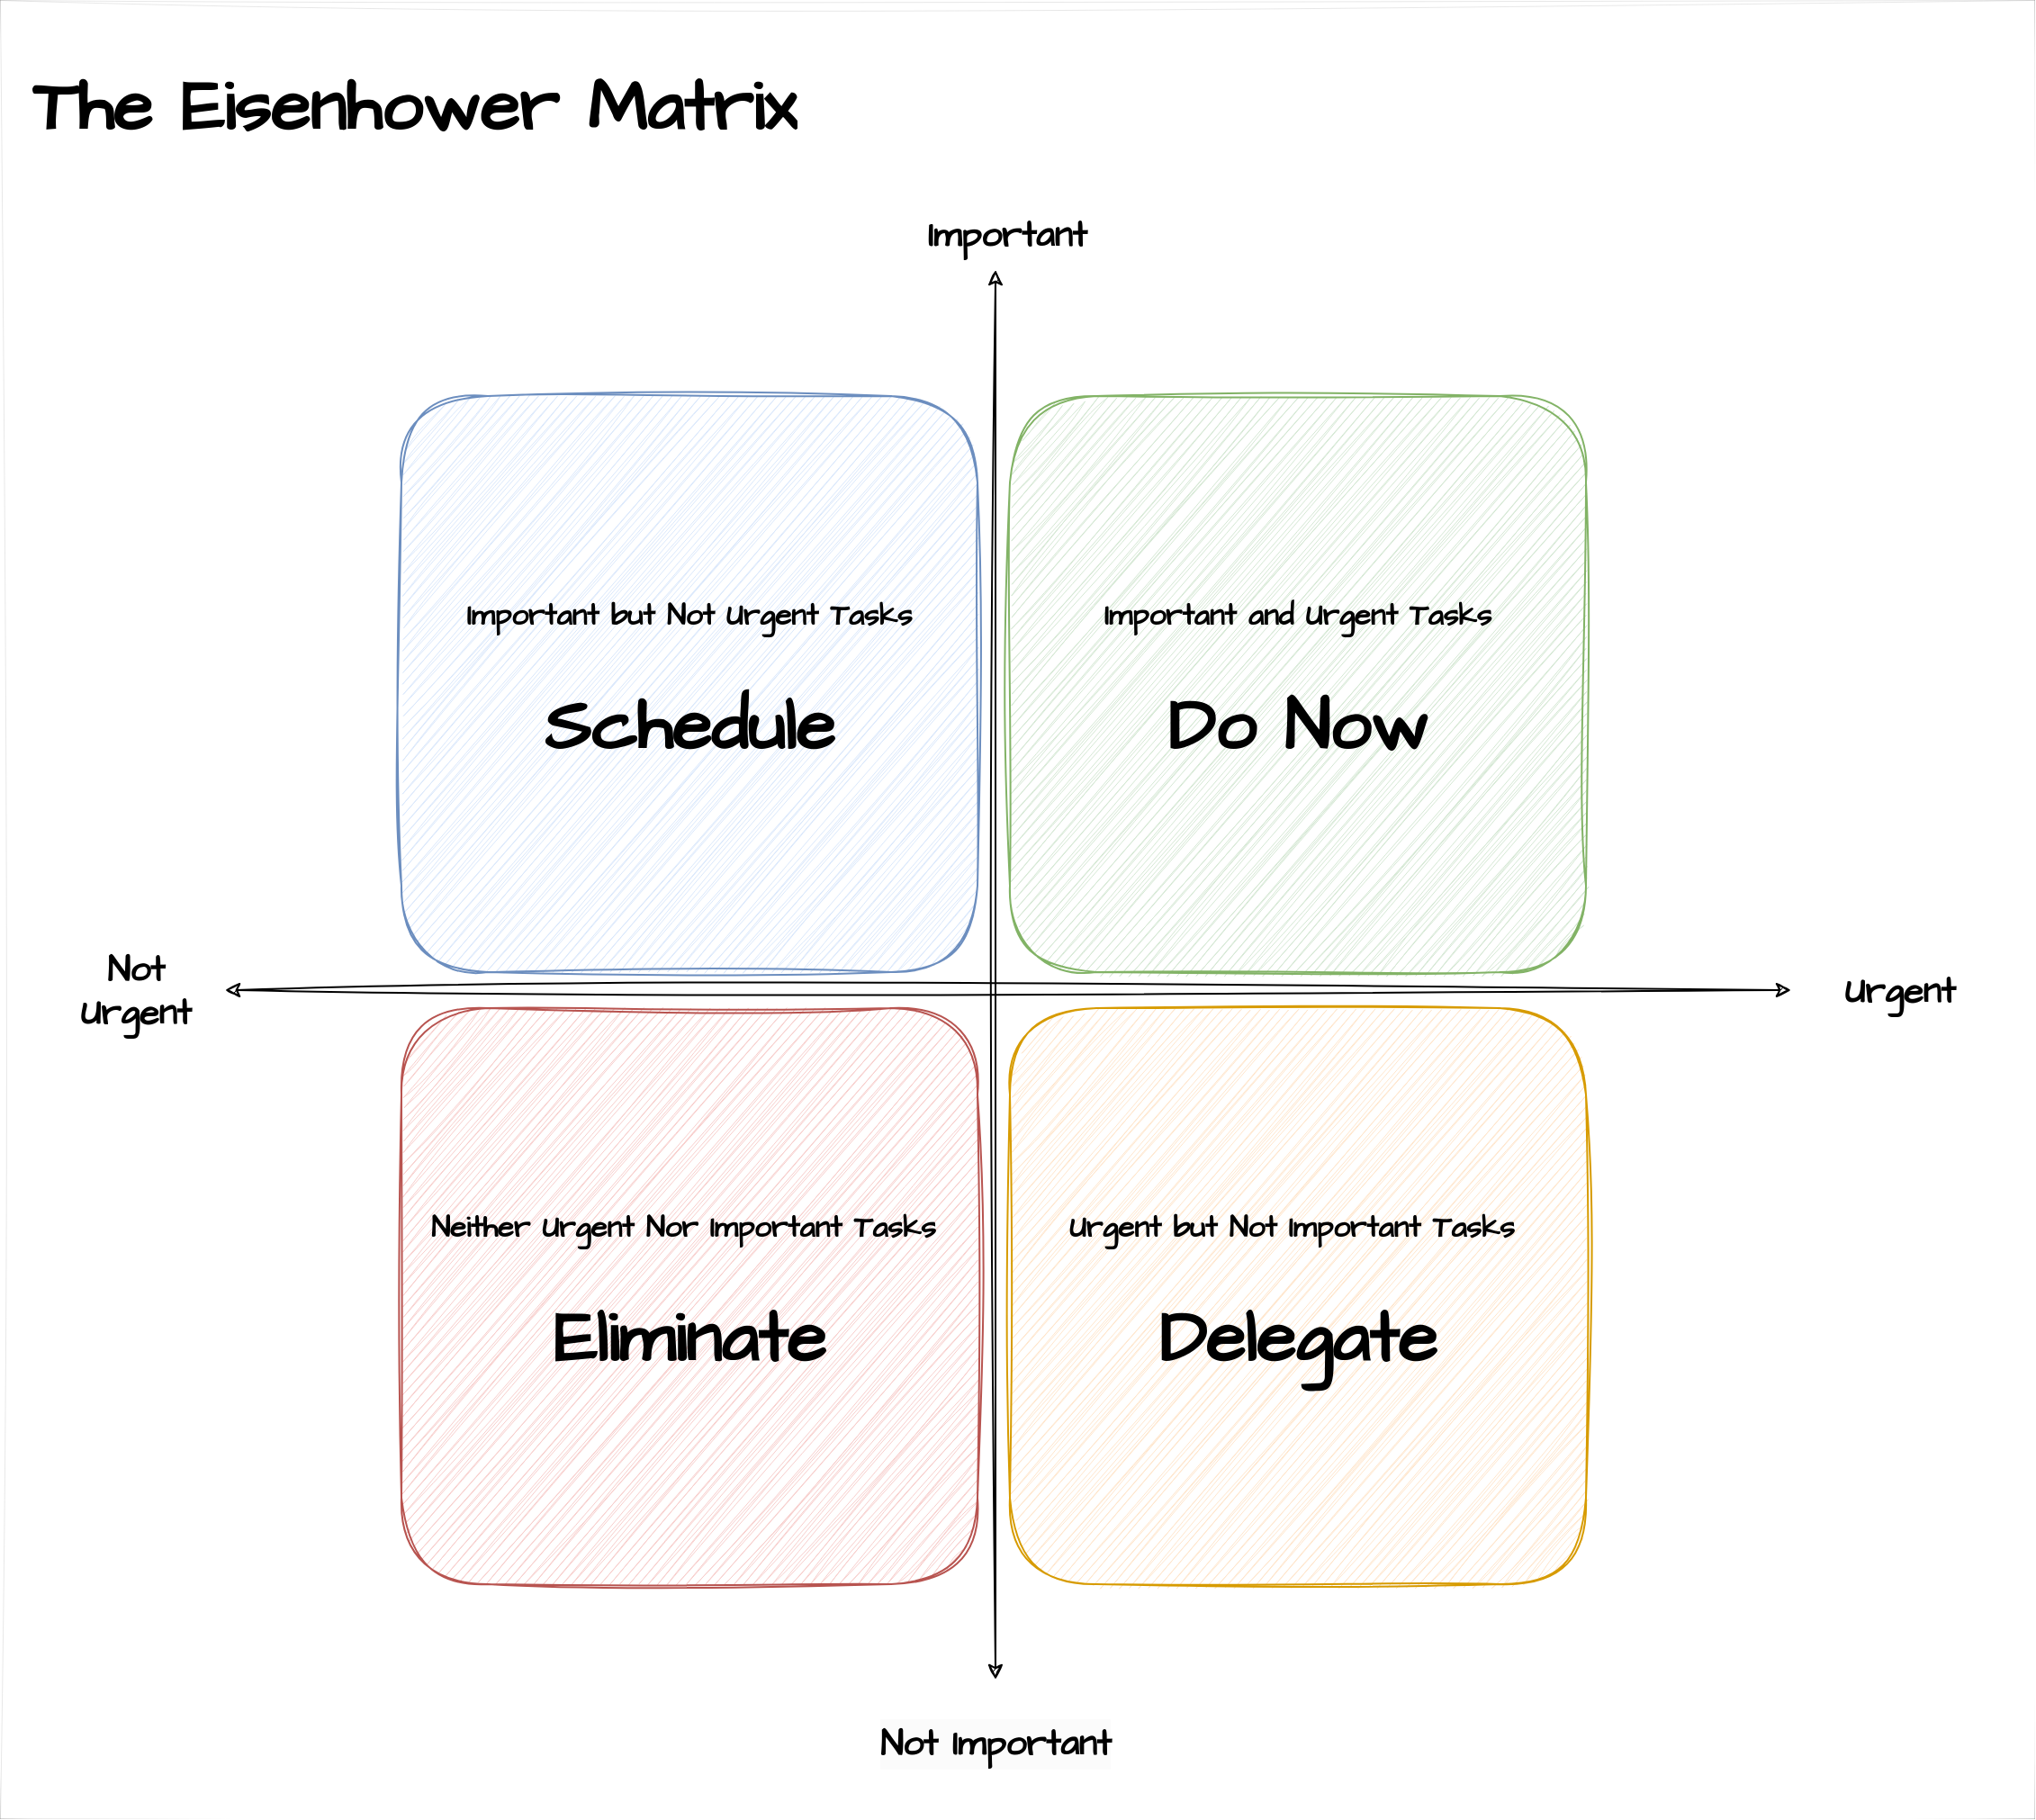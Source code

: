 <mxfile version="22.0.6" type="github">
  <diagram id="NvUz_SYXkuDFG-lKDkzq" name="Page-1">
    <mxGraphModel dx="2215" dy="2096" grid="1" gridSize="10" guides="1" tooltips="1" connect="1" arrows="1" fold="1" page="1" pageScale="1" pageWidth="827" pageHeight="1169" background="none" math="0" shadow="0">
      <root>
        <mxCell id="0" />
        <mxCell id="1" parent="0" />
        <mxCell id="kvlJhPONZ6eViCYn_CgA-21" value="" style="rounded=0;whiteSpace=wrap;html=1;labelBackgroundColor=none;sketch=1;hachureGap=4;jiggle=2;curveFitting=1;strokeColor=default;strokeWidth=0;fontFamily=Architects Daughter;fontSource=https%3A%2F%2Ffonts.googleapis.com%2Fcss%3Ffamily%3DArchitects%2BDaughter;fontSize=20;gradientColor=none;" parent="1" vertex="1">
          <mxGeometry x="-145" y="-140" width="1130" height="1010" as="geometry" />
        </mxCell>
        <mxCell id="kvlJhPONZ6eViCYn_CgA-6" value="" style="whiteSpace=wrap;html=1;aspect=fixed;sketch=1;hachureGap=4;jiggle=2;curveFitting=1;fontFamily=Architects Daughter;fontSource=https%3A%2F%2Ffonts.googleapis.com%2Fcss%3Ffamily%3DArchitects%2BDaughter;fontSize=20;labelBackgroundColor=none;gradientColor=none;strokeColor=none;strokeWidth=0;" parent="1" vertex="1">
          <mxGeometry x="60" y="60" width="700" height="700" as="geometry" />
        </mxCell>
        <mxCell id="kvlJhPONZ6eViCYn_CgA-7" value="&lt;h1&gt;The Eisenhower Matrix&lt;/h1&gt;" style="text;html=1;strokeColor=none;fillColor=none;spacing=5;spacingTop=-20;whiteSpace=wrap;overflow=hidden;rounded=0;fontSize=20;fontFamily=Architects Daughter;" parent="1" vertex="1">
          <mxGeometry x="-132" y="-120" width="530" height="80" as="geometry" />
        </mxCell>
        <mxCell id="kvlJhPONZ6eViCYn_CgA-10" value="&lt;h5&gt;Important but Not Urgent Tasks&lt;/h5&gt;&lt;h1&gt;Schedule&lt;/h1&gt;" style="rounded=1;whiteSpace=wrap;html=1;sketch=1;hachureGap=4;jiggle=2;curveFitting=1;fontFamily=Architects Daughter;fontSource=https%3A%2F%2Ffonts.googleapis.com%2Fcss%3Ffamily%3DArchitects%2BDaughter;fontSize=20;fillColor=#dae8fc;strokeColor=#6c8ebf;" parent="1" vertex="1">
          <mxGeometry x="78" y="80" width="320" height="320" as="geometry" />
        </mxCell>
        <mxCell id="kvlJhPONZ6eViCYn_CgA-11" value="&lt;h5&gt;Neither Urgent Nor Important Tasks&amp;nbsp;&lt;/h5&gt;&lt;h1&gt;Eliminate&lt;/h1&gt;" style="rounded=1;whiteSpace=wrap;html=1;sketch=1;hachureGap=4;jiggle=2;curveFitting=1;fontFamily=Architects Daughter;fontSource=https%3A%2F%2Ffonts.googleapis.com%2Fcss%3Ffamily%3DArchitects%2BDaughter;fontSize=20;fillColor=#f8cecc;strokeColor=#b85450;" parent="1" vertex="1">
          <mxGeometry x="78" y="420" width="320" height="320" as="geometry" />
        </mxCell>
        <mxCell id="kvlJhPONZ6eViCYn_CgA-12" value="&lt;h5&gt;&lt;span style=&quot;background-color: initial;&quot;&gt;Important and Urgent Tasks&lt;/span&gt;&lt;/h5&gt;&lt;h1&gt;Do Now&lt;/h1&gt;" style="rounded=1;whiteSpace=wrap;html=1;sketch=1;hachureGap=4;jiggle=2;curveFitting=1;fontFamily=Architects Daughter;fontSource=https%3A%2F%2Ffonts.googleapis.com%2Fcss%3Ffamily%3DArchitects%2BDaughter;fontSize=20;fillColor=#d5e8d4;strokeColor=#82b366;" parent="1" vertex="1">
          <mxGeometry x="416" y="80" width="320" height="320" as="geometry" />
        </mxCell>
        <mxCell id="kvlJhPONZ6eViCYn_CgA-13" value="&lt;h5&gt;Urgent but Not Important Tasks&amp;nbsp;&lt;/h5&gt;&lt;h1&gt;Delegate&lt;/h1&gt;" style="rounded=1;whiteSpace=wrap;html=1;sketch=1;hachureGap=4;jiggle=2;curveFitting=1;fontFamily=Architects Daughter;fontSource=https%3A%2F%2Ffonts.googleapis.com%2Fcss%3Ffamily%3DArchitects%2BDaughter;fontSize=20;fillColor=#ffe6cc;strokeColor=#d79b00;" parent="1" vertex="1">
          <mxGeometry x="416" y="420" width="320" height="320" as="geometry" />
        </mxCell>
        <mxCell id="kvlJhPONZ6eViCYn_CgA-14" value="" style="endArrow=classic;startArrow=classic;html=1;rounded=0;sketch=1;hachureGap=4;jiggle=2;curveFitting=1;fontFamily=Architects Daughter;fontSource=https%3A%2F%2Ffonts.googleapis.com%2Fcss%3Ffamily%3DArchitects%2BDaughter;fontSize=16;" parent="1" edge="1">
          <mxGeometry width="50" height="50" relative="1" as="geometry">
            <mxPoint x="-20" y="410" as="sourcePoint" />
            <mxPoint x="850" y="410" as="targetPoint" />
          </mxGeometry>
        </mxCell>
        <mxCell id="kvlJhPONZ6eViCYn_CgA-15" value="" style="endArrow=classic;startArrow=classic;html=1;rounded=0;sketch=1;hachureGap=4;jiggle=2;curveFitting=1;fontFamily=Architects Daughter;fontSource=https%3A%2F%2Ffonts.googleapis.com%2Fcss%3Ffamily%3DArchitects%2BDaughter;fontSize=16;" parent="1" edge="1">
          <mxGeometry width="50" height="50" relative="1" as="geometry">
            <mxPoint x="408" y="10" as="sourcePoint" />
            <mxPoint x="408" y="793" as="targetPoint" />
          </mxGeometry>
        </mxCell>
        <mxCell id="kvlJhPONZ6eViCYn_CgA-17" value="&lt;span&gt;Important&lt;/span&gt;" style="text;html=1;align=center;verticalAlign=middle;resizable=0;points=[];autosize=1;strokeColor=none;fillColor=none;fontSize=20;fontFamily=Architects Daughter;fontStyle=1" parent="1" vertex="1">
          <mxGeometry x="359" y="-30" width="110" height="40" as="geometry" />
        </mxCell>
        <mxCell id="kvlJhPONZ6eViCYn_CgA-18" value="&lt;span style=&quot;border-color: var(--border-color); color: rgb(0, 0, 0); font-family: &amp;quot;Architects Daughter&amp;quot;; font-size: 20px; font-style: normal; font-variant-ligatures: normal; font-variant-caps: normal; letter-spacing: normal; orphans: 2; text-align: center; text-indent: 0px; text-transform: none; widows: 2; word-spacing: 0px; -webkit-text-stroke-width: 0px; background-color: rgb(251, 251, 251); text-decoration-thickness: initial; text-decoration-style: initial; text-decoration-color: initial;&quot;&gt;Not Important&lt;/span&gt;" style="text;whiteSpace=wrap;html=1;fontSize=20;fontFamily=Architects Daughter;fontStyle=1" parent="1" vertex="1">
          <mxGeometry x="342" y="810" width="156" height="50" as="geometry" />
        </mxCell>
        <mxCell id="kvlJhPONZ6eViCYn_CgA-19" value="&lt;b&gt;Urgent&lt;/b&gt;" style="text;html=1;align=center;verticalAlign=middle;resizable=0;points=[];autosize=1;strokeColor=none;fillColor=none;fontSize=20;fontFamily=Architects Daughter;" parent="1" vertex="1">
          <mxGeometry x="870" y="390" width="80" height="40" as="geometry" />
        </mxCell>
        <mxCell id="kvlJhPONZ6eViCYn_CgA-20" value="&lt;span&gt;Not &lt;br&gt;Urgent&lt;/span&gt;" style="text;html=1;align=center;verticalAlign=middle;resizable=0;points=[];autosize=1;strokeColor=none;fillColor=none;fontSize=20;fontFamily=Architects Daughter;fontStyle=1" parent="1" vertex="1">
          <mxGeometry x="-110" y="380" width="80" height="60" as="geometry" />
        </mxCell>
      </root>
    </mxGraphModel>
  </diagram>
</mxfile>
